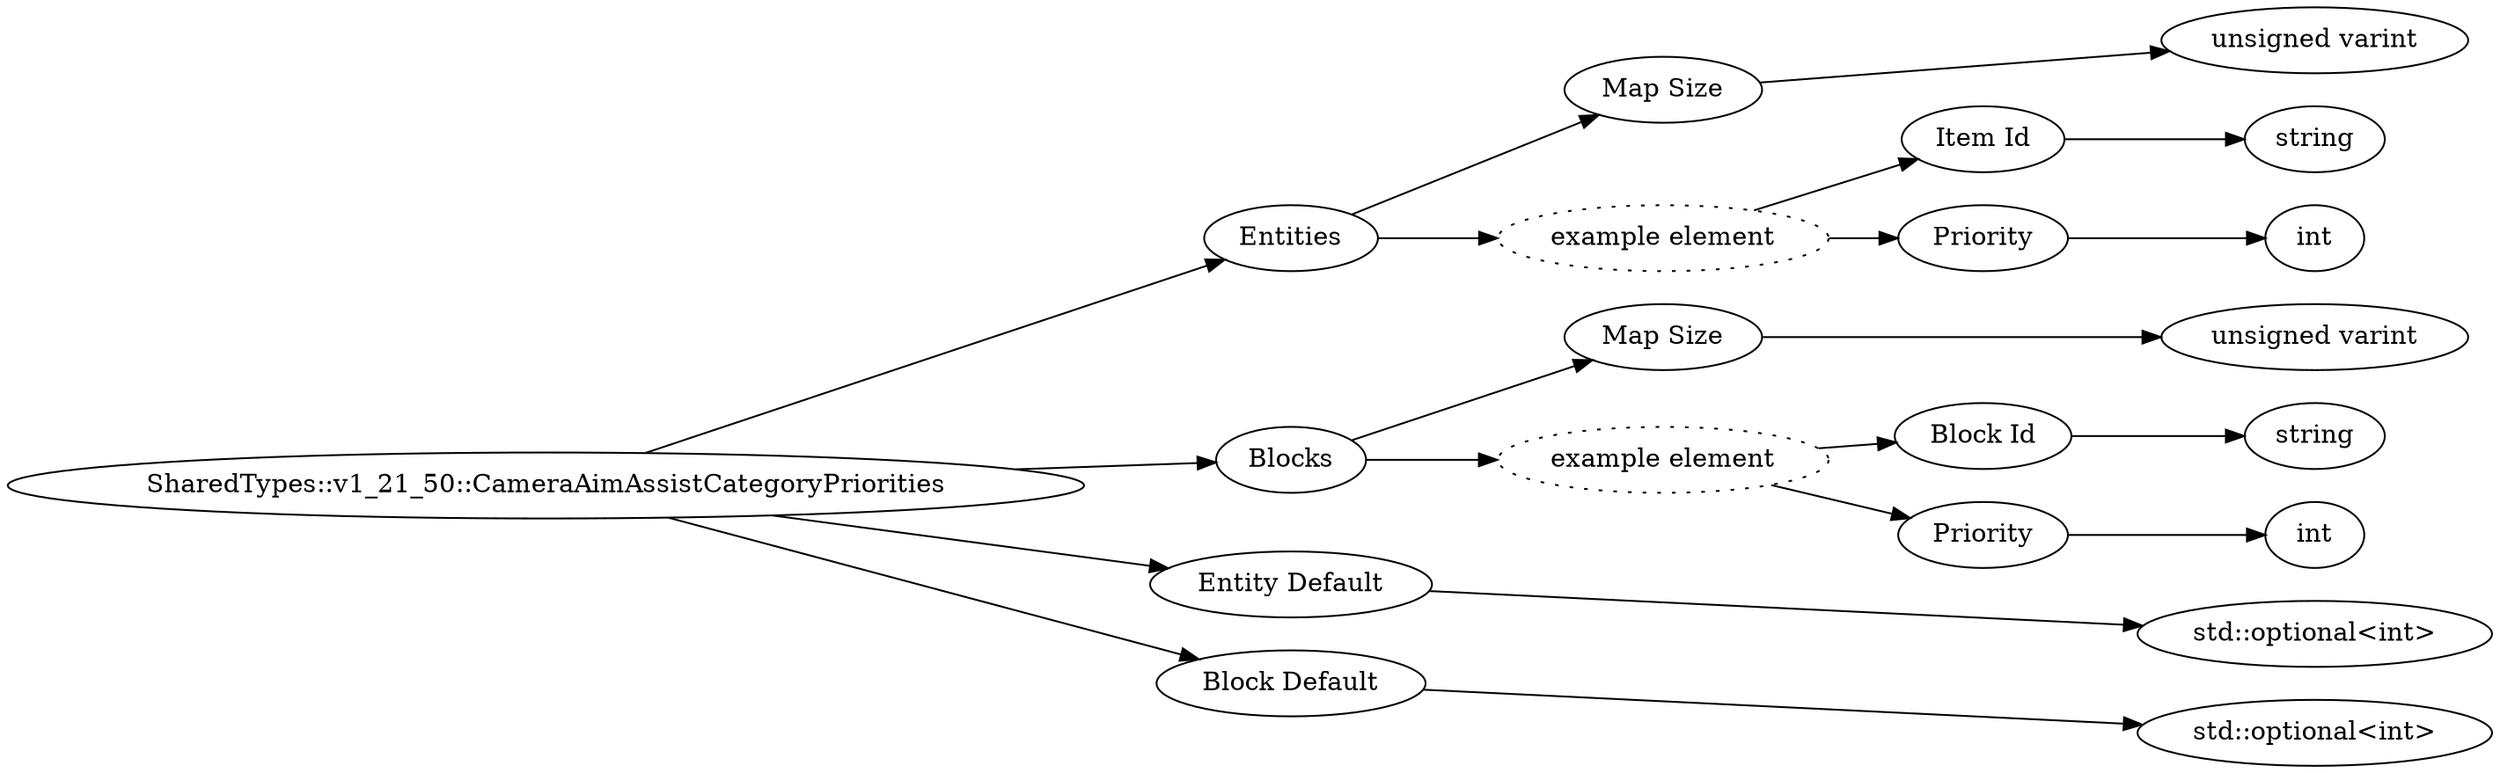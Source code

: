digraph "SharedTypes::v1_21_50::CameraAimAssistCategoryPriorities" {
rankdir = LR
10
10 -> 11
11 -> 12
12 -> 13
11 -> 14
14 -> 15
15 -> 16
14 -> 17
17 -> 18
10 -> 19
19 -> 20
20 -> 21
19 -> 22
22 -> 23
23 -> 24
22 -> 25
25 -> 26
10 -> 27
27 -> 33
10 -> 34
34 -> 35

10 [label="SharedTypes::v1_21_50::CameraAimAssistCategoryPriorities",comment="name: \"SharedTypes::v1_21_50::CameraAimAssistCategoryPriorities\", typeName: \"\", id: 10, branchId: 0, recurseId: -1, attributes: 0, notes: \"\""];
11 [label="Entities",comment="name: \"Entities\", typeName: \"\", id: 11, branchId: 0, recurseId: -1, attributes: 8, notes: \"\""];
12 [label="Map Size",comment="name: \"Map Size\", typeName: \"\", id: 12, branchId: 0, recurseId: -1, attributes: 0, notes: \"\""];
13 [label="unsigned varint",comment="name: \"unsigned varint\", typeName: \"\", id: 13, branchId: 0, recurseId: -1, attributes: 512, notes: \"\""];
14 [label="example element",style=dotted,comment="name: \"example element\", typeName: \"\", id: 14, branchId: 0, recurseId: -1, attributes: 16, notes: \"\""];
15 [label="Item Id",comment="name: \"Item Id\", typeName: \"\", id: 15, branchId: 0, recurseId: -1, attributes: 0, notes: \"\""];
16 [label="string",comment="name: \"string\", typeName: \"\", id: 16, branchId: 0, recurseId: -1, attributes: 512, notes: \"\""];
17 [label="Priority",comment="name: \"Priority\", typeName: \"\", id: 17, branchId: 0, recurseId: -1, attributes: 0, notes: \"\""];
18 [label="int",comment="name: \"int\", typeName: \"\", id: 18, branchId: 0, recurseId: -1, attributes: 512, notes: \"\""];
19 [label="Blocks",comment="name: \"Blocks\", typeName: \"\", id: 19, branchId: 0, recurseId: -1, attributes: 8, notes: \"\""];
20 [label="Map Size",comment="name: \"Map Size\", typeName: \"\", id: 20, branchId: 0, recurseId: -1, attributes: 0, notes: \"\""];
21 [label="unsigned varint",comment="name: \"unsigned varint\", typeName: \"\", id: 21, branchId: 0, recurseId: -1, attributes: 512, notes: \"\""];
22 [label="example element",style=dotted,comment="name: \"example element\", typeName: \"\", id: 22, branchId: 0, recurseId: -1, attributes: 16, notes: \"\""];
23 [label="Block Id",comment="name: \"Block Id\", typeName: \"\", id: 23, branchId: 0, recurseId: -1, attributes: 0, notes: \"\""];
24 [label="string",comment="name: \"string\", typeName: \"\", id: 24, branchId: 0, recurseId: -1, attributes: 512, notes: \"\""];
25 [label="Priority",comment="name: \"Priority\", typeName: \"\", id: 25, branchId: 0, recurseId: -1, attributes: 0, notes: \"\""];
26 [label="int",comment="name: \"int\", typeName: \"\", id: 26, branchId: 0, recurseId: -1, attributes: 512, notes: \"\""];
27 [label="Entity Default",comment="name: \"Entity Default\", typeName: \"std::optional<int>\", id: 27, branchId: 0, recurseId: -1, attributes: 256, notes: \"\""];
33 [label="std::optional<int>",comment="name: \"std::optional<int>\", typeName: \"\", id: 33, branchId: 0, recurseId: -1, attributes: 512, notes: \"\""];
34 [label="Block Default",comment="name: \"Block Default\", typeName: \"std::optional<int>\", id: 34, branchId: 0, recurseId: -1, attributes: 256, notes: \"\""];
35 [label="std::optional<int>",comment="name: \"std::optional<int>\", typeName: \"\", id: 35, branchId: 0, recurseId: -1, attributes: 512, notes: \"\""];
{ rank = max;13;16;18;21;24;26;33;35}

}
